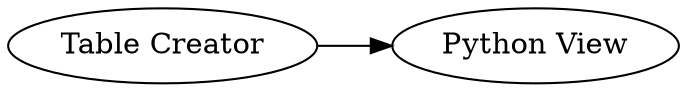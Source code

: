 digraph {
	"-7904303657892618759_2" [label="Table Creator"]
	"-7904303657892618759_1" [label="Python View"]
	"-7904303657892618759_2" -> "-7904303657892618759_1"
	rankdir=LR
}
